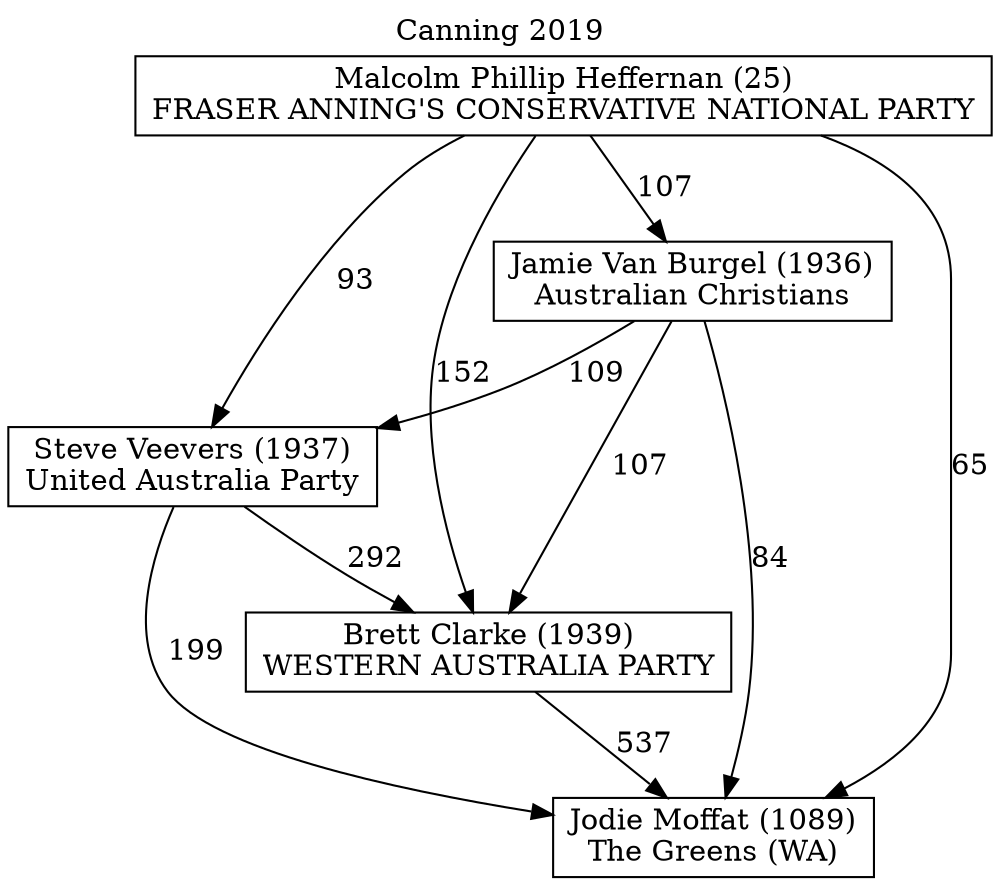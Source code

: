 // House preference flow
digraph "Jodie Moffat (1089)_Canning_2019" {
	graph [label="Canning 2019" labelloc=t mclimit=10]
	node [shape=box]
	"Brett Clarke (1939)" [label="Brett Clarke (1939)
WESTERN AUSTRALIA PARTY"]
	"Jamie Van Burgel (1936)" [label="Jamie Van Burgel (1936)
Australian Christians"]
	"Jodie Moffat (1089)" [label="Jodie Moffat (1089)
The Greens (WA)"]
	"Malcolm Phillip Heffernan (25)" [label="Malcolm Phillip Heffernan (25)
FRASER ANNING'S CONSERVATIVE NATIONAL PARTY"]
	"Steve Veevers (1937)" [label="Steve Veevers (1937)
United Australia Party"]
	"Brett Clarke (1939)" -> "Jodie Moffat (1089)" [label=537]
	"Jamie Van Burgel (1936)" -> "Brett Clarke (1939)" [label=107]
	"Jamie Van Burgel (1936)" -> "Jodie Moffat (1089)" [label=84]
	"Jamie Van Burgel (1936)" -> "Steve Veevers (1937)" [label=109]
	"Malcolm Phillip Heffernan (25)" -> "Brett Clarke (1939)" [label=152]
	"Malcolm Phillip Heffernan (25)" -> "Jamie Van Burgel (1936)" [label=107]
	"Malcolm Phillip Heffernan (25)" -> "Jodie Moffat (1089)" [label=65]
	"Malcolm Phillip Heffernan (25)" -> "Steve Veevers (1937)" [label=93]
	"Steve Veevers (1937)" -> "Brett Clarke (1939)" [label=292]
	"Steve Veevers (1937)" -> "Jodie Moffat (1089)" [label=199]
}
